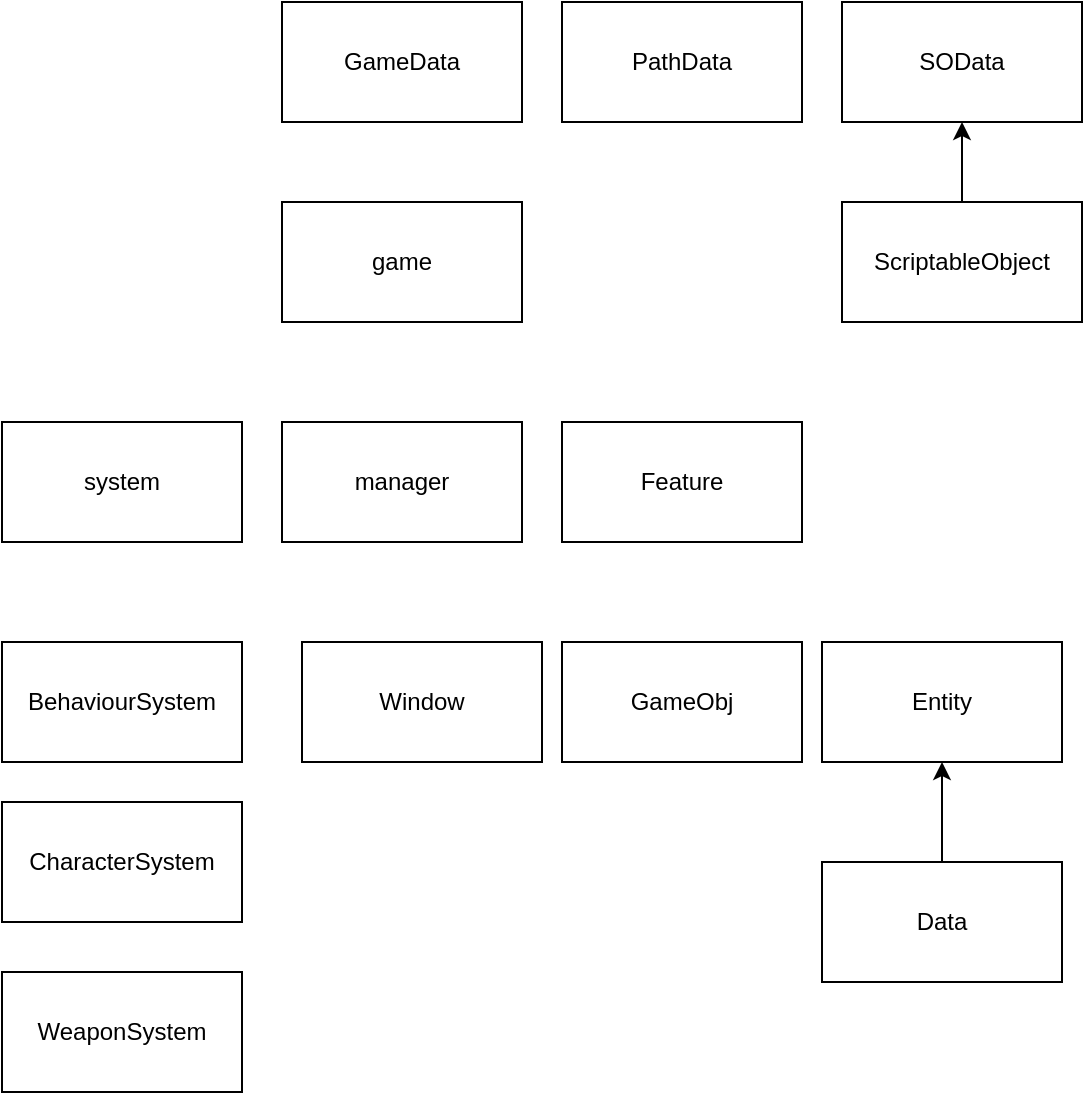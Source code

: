 <mxfile version="20.1.1" type="device"><diagram id="1U-RJc6FI0HYRU5Gzj4M" name="Page-1"><mxGraphModel dx="1315" dy="659" grid="1" gridSize="10" guides="1" tooltips="1" connect="1" arrows="1" fold="1" page="1" pageScale="1" pageWidth="827" pageHeight="1169" math="0" shadow="0"><root><mxCell id="0"/><mxCell id="1" parent="0"/><mxCell id="gsWNRUktAyFdy3zQPrTx-1" value="game" style="rounded=0;whiteSpace=wrap;html=1;" vertex="1" parent="1"><mxGeometry x="330" y="170" width="120" height="60" as="geometry"/></mxCell><mxCell id="gsWNRUktAyFdy3zQPrTx-2" value="system" style="rounded=0;whiteSpace=wrap;html=1;" vertex="1" parent="1"><mxGeometry x="190" y="280" width="120" height="60" as="geometry"/></mxCell><mxCell id="gsWNRUktAyFdy3zQPrTx-3" value="manager" style="rounded=0;whiteSpace=wrap;html=1;" vertex="1" parent="1"><mxGeometry x="330" y="280" width="120" height="60" as="geometry"/></mxCell><mxCell id="gsWNRUktAyFdy3zQPrTx-4" value="Feature" style="rounded=0;whiteSpace=wrap;html=1;" vertex="1" parent="1"><mxGeometry x="470" y="280" width="120" height="60" as="geometry"/></mxCell><mxCell id="gsWNRUktAyFdy3zQPrTx-5" value="GameObj" style="rounded=0;whiteSpace=wrap;html=1;" vertex="1" parent="1"><mxGeometry x="470" y="390" width="120" height="60" as="geometry"/></mxCell><mxCell id="gsWNRUktAyFdy3zQPrTx-6" value="Entity" style="rounded=0;whiteSpace=wrap;html=1;" vertex="1" parent="1"><mxGeometry x="600" y="390" width="120" height="60" as="geometry"/></mxCell><mxCell id="gsWNRUktAyFdy3zQPrTx-7" value="Window" style="rounded=0;whiteSpace=wrap;html=1;" vertex="1" parent="1"><mxGeometry x="340" y="390" width="120" height="60" as="geometry"/></mxCell><mxCell id="gsWNRUktAyFdy3zQPrTx-14" style="edgeStyle=orthogonalEdgeStyle;rounded=0;orthogonalLoop=1;jettySize=auto;html=1;entryX=0.5;entryY=1;entryDx=0;entryDy=0;" edge="1" parent="1" source="gsWNRUktAyFdy3zQPrTx-8" target="gsWNRUktAyFdy3zQPrTx-6"><mxGeometry relative="1" as="geometry"/></mxCell><mxCell id="gsWNRUktAyFdy3zQPrTx-8" value="Data" style="rounded=0;whiteSpace=wrap;html=1;" vertex="1" parent="1"><mxGeometry x="600" y="500" width="120" height="60" as="geometry"/></mxCell><mxCell id="gsWNRUktAyFdy3zQPrTx-9" value="GameData" style="rounded=0;whiteSpace=wrap;html=1;" vertex="1" parent="1"><mxGeometry x="330" y="70" width="120" height="60" as="geometry"/></mxCell><mxCell id="gsWNRUktAyFdy3zQPrTx-10" value="PathData" style="rounded=0;whiteSpace=wrap;html=1;" vertex="1" parent="1"><mxGeometry x="470" y="70" width="120" height="60" as="geometry"/></mxCell><mxCell id="gsWNRUktAyFdy3zQPrTx-11" value="SOData" style="rounded=0;whiteSpace=wrap;html=1;" vertex="1" parent="1"><mxGeometry x="610" y="70" width="120" height="60" as="geometry"/></mxCell><mxCell id="gsWNRUktAyFdy3zQPrTx-13" style="edgeStyle=orthogonalEdgeStyle;rounded=0;orthogonalLoop=1;jettySize=auto;html=1;entryX=0.5;entryY=1;entryDx=0;entryDy=0;" edge="1" parent="1" source="gsWNRUktAyFdy3zQPrTx-12" target="gsWNRUktAyFdy3zQPrTx-11"><mxGeometry relative="1" as="geometry"/></mxCell><mxCell id="gsWNRUktAyFdy3zQPrTx-12" value="ScriptableObject" style="rounded=0;whiteSpace=wrap;html=1;" vertex="1" parent="1"><mxGeometry x="610" y="170" width="120" height="60" as="geometry"/></mxCell><mxCell id="gsWNRUktAyFdy3zQPrTx-15" value="BehaviourSystem" style="rounded=0;whiteSpace=wrap;html=1;" vertex="1" parent="1"><mxGeometry x="190" y="390" width="120" height="60" as="geometry"/></mxCell><mxCell id="gsWNRUktAyFdy3zQPrTx-16" value="CharacterSystem" style="rounded=0;whiteSpace=wrap;html=1;" vertex="1" parent="1"><mxGeometry x="190" y="470" width="120" height="60" as="geometry"/></mxCell><mxCell id="gsWNRUktAyFdy3zQPrTx-17" value="WeaponSystem" style="rounded=0;whiteSpace=wrap;html=1;" vertex="1" parent="1"><mxGeometry x="190" y="555" width="120" height="60" as="geometry"/></mxCell></root></mxGraphModel></diagram></mxfile>